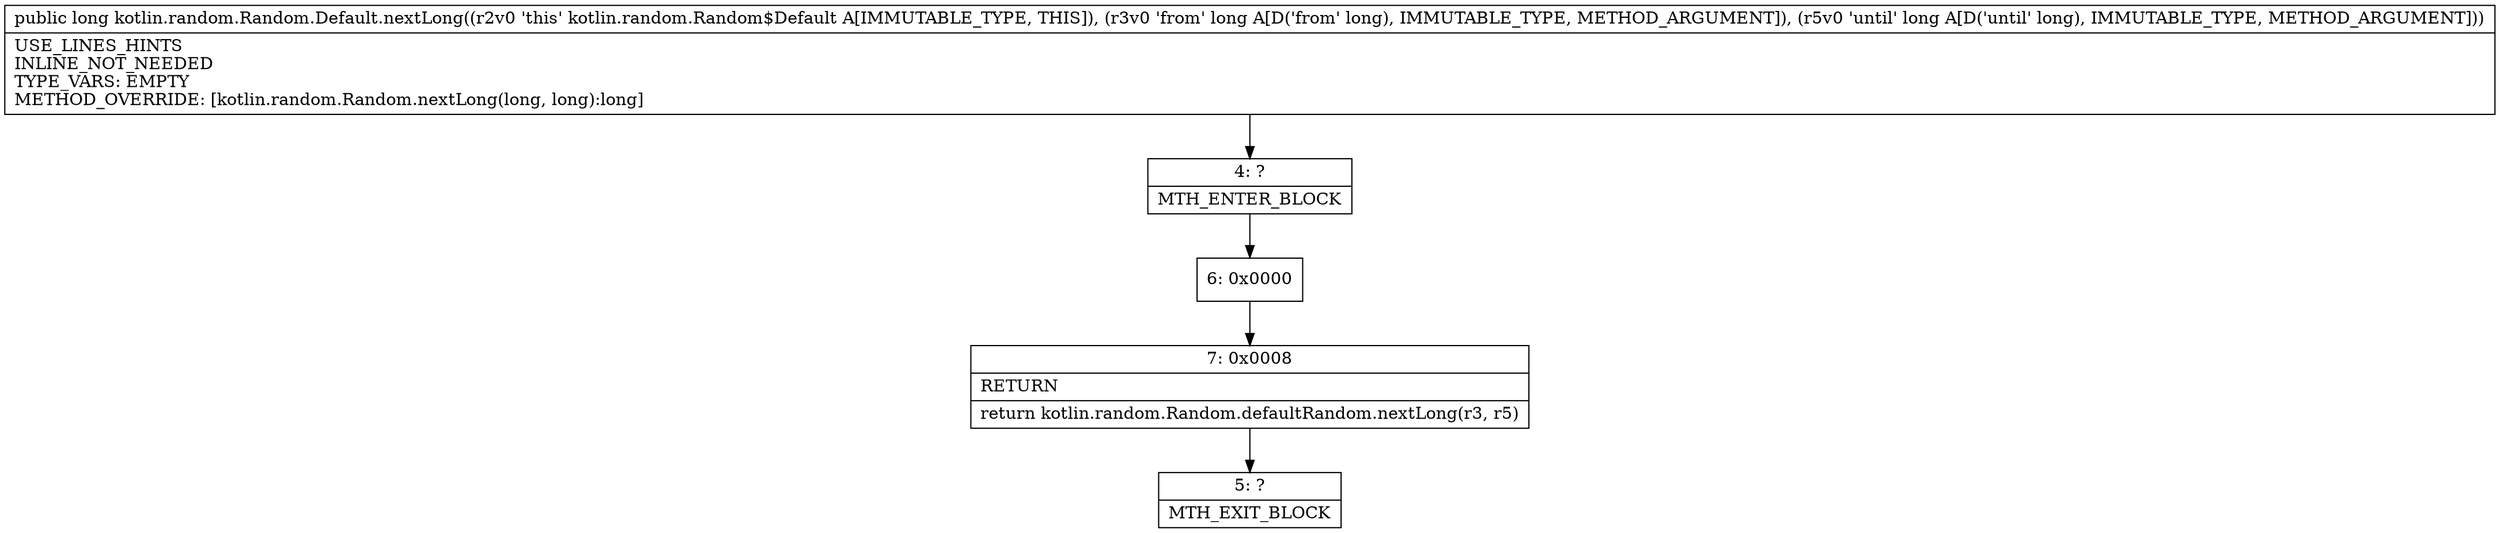 digraph "CFG forkotlin.random.Random.Default.nextLong(JJ)J" {
Node_4 [shape=record,label="{4\:\ ?|MTH_ENTER_BLOCK\l}"];
Node_6 [shape=record,label="{6\:\ 0x0000}"];
Node_7 [shape=record,label="{7\:\ 0x0008|RETURN\l|return kotlin.random.Random.defaultRandom.nextLong(r3, r5)\l}"];
Node_5 [shape=record,label="{5\:\ ?|MTH_EXIT_BLOCK\l}"];
MethodNode[shape=record,label="{public long kotlin.random.Random.Default.nextLong((r2v0 'this' kotlin.random.Random$Default A[IMMUTABLE_TYPE, THIS]), (r3v0 'from' long A[D('from' long), IMMUTABLE_TYPE, METHOD_ARGUMENT]), (r5v0 'until' long A[D('until' long), IMMUTABLE_TYPE, METHOD_ARGUMENT]))  | USE_LINES_HINTS\lINLINE_NOT_NEEDED\lTYPE_VARS: EMPTY\lMETHOD_OVERRIDE: [kotlin.random.Random.nextLong(long, long):long]\l}"];
MethodNode -> Node_4;Node_4 -> Node_6;
Node_6 -> Node_7;
Node_7 -> Node_5;
}

